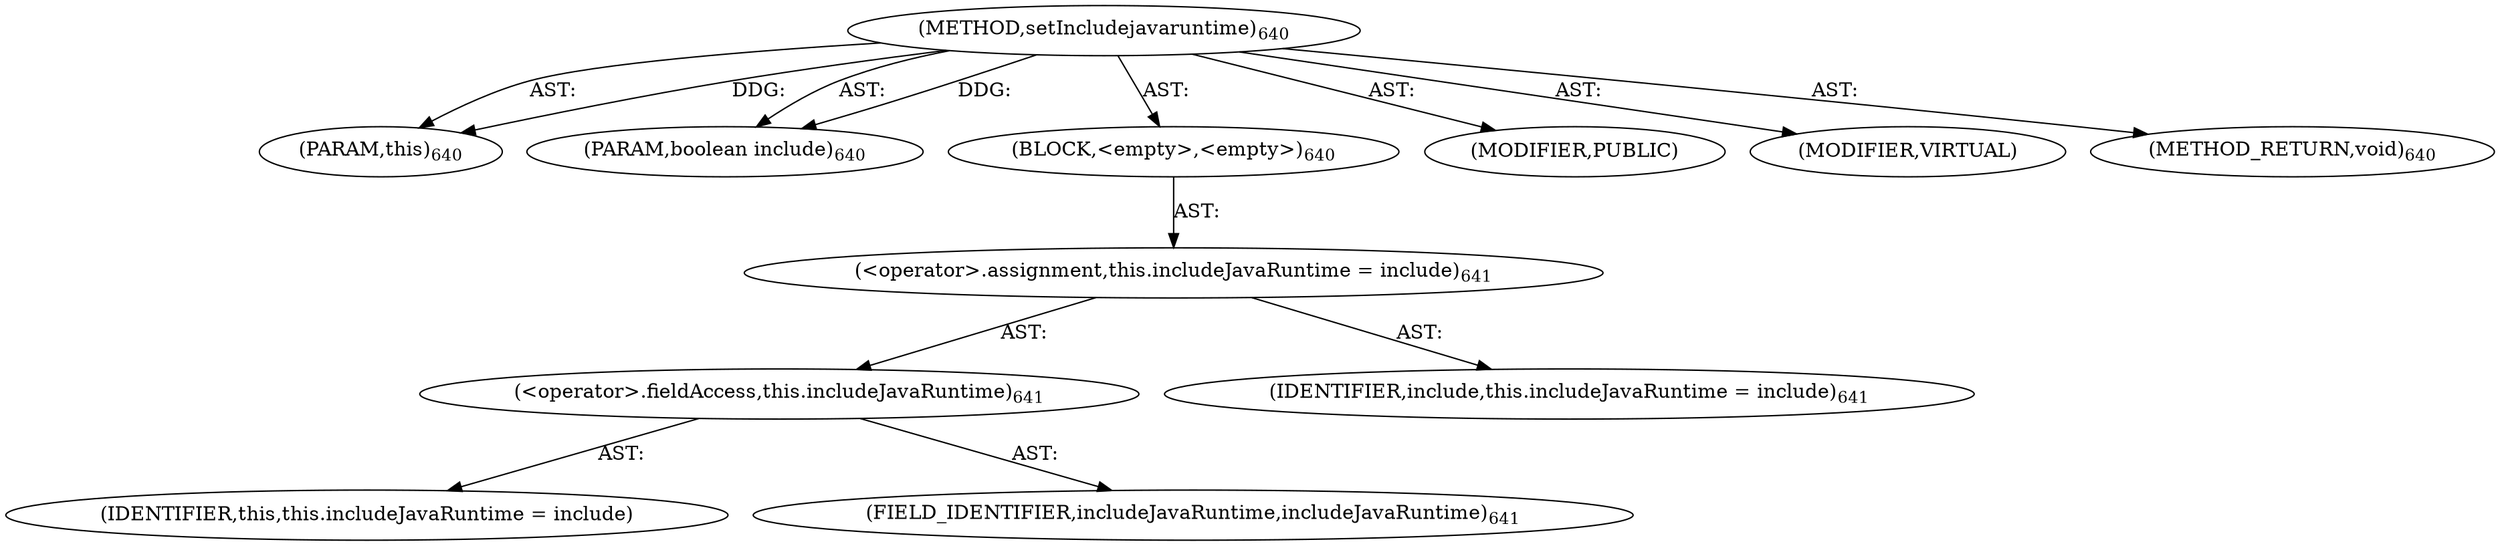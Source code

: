 digraph "setIncludejavaruntime" {  
"111669149747" [label = <(METHOD,setIncludejavaruntime)<SUB>640</SUB>> ]
"115964117080" [label = <(PARAM,this)<SUB>640</SUB>> ]
"115964117081" [label = <(PARAM,boolean include)<SUB>640</SUB>> ]
"25769803850" [label = <(BLOCK,&lt;empty&gt;,&lt;empty&gt;)<SUB>640</SUB>> ]
"30064771276" [label = <(&lt;operator&gt;.assignment,this.includeJavaRuntime = include)<SUB>641</SUB>> ]
"30064771277" [label = <(&lt;operator&gt;.fieldAccess,this.includeJavaRuntime)<SUB>641</SUB>> ]
"68719476910" [label = <(IDENTIFIER,this,this.includeJavaRuntime = include)> ]
"55834574948" [label = <(FIELD_IDENTIFIER,includeJavaRuntime,includeJavaRuntime)<SUB>641</SUB>> ]
"68719476911" [label = <(IDENTIFIER,include,this.includeJavaRuntime = include)<SUB>641</SUB>> ]
"133143986307" [label = <(MODIFIER,PUBLIC)> ]
"133143986308" [label = <(MODIFIER,VIRTUAL)> ]
"128849018931" [label = <(METHOD_RETURN,void)<SUB>640</SUB>> ]
  "111669149747" -> "115964117080"  [ label = "AST: "] 
  "111669149747" -> "115964117081"  [ label = "AST: "] 
  "111669149747" -> "25769803850"  [ label = "AST: "] 
  "111669149747" -> "133143986307"  [ label = "AST: "] 
  "111669149747" -> "133143986308"  [ label = "AST: "] 
  "111669149747" -> "128849018931"  [ label = "AST: "] 
  "25769803850" -> "30064771276"  [ label = "AST: "] 
  "30064771276" -> "30064771277"  [ label = "AST: "] 
  "30064771276" -> "68719476911"  [ label = "AST: "] 
  "30064771277" -> "68719476910"  [ label = "AST: "] 
  "30064771277" -> "55834574948"  [ label = "AST: "] 
  "111669149747" -> "115964117080"  [ label = "DDG: "] 
  "111669149747" -> "115964117081"  [ label = "DDG: "] 
}
